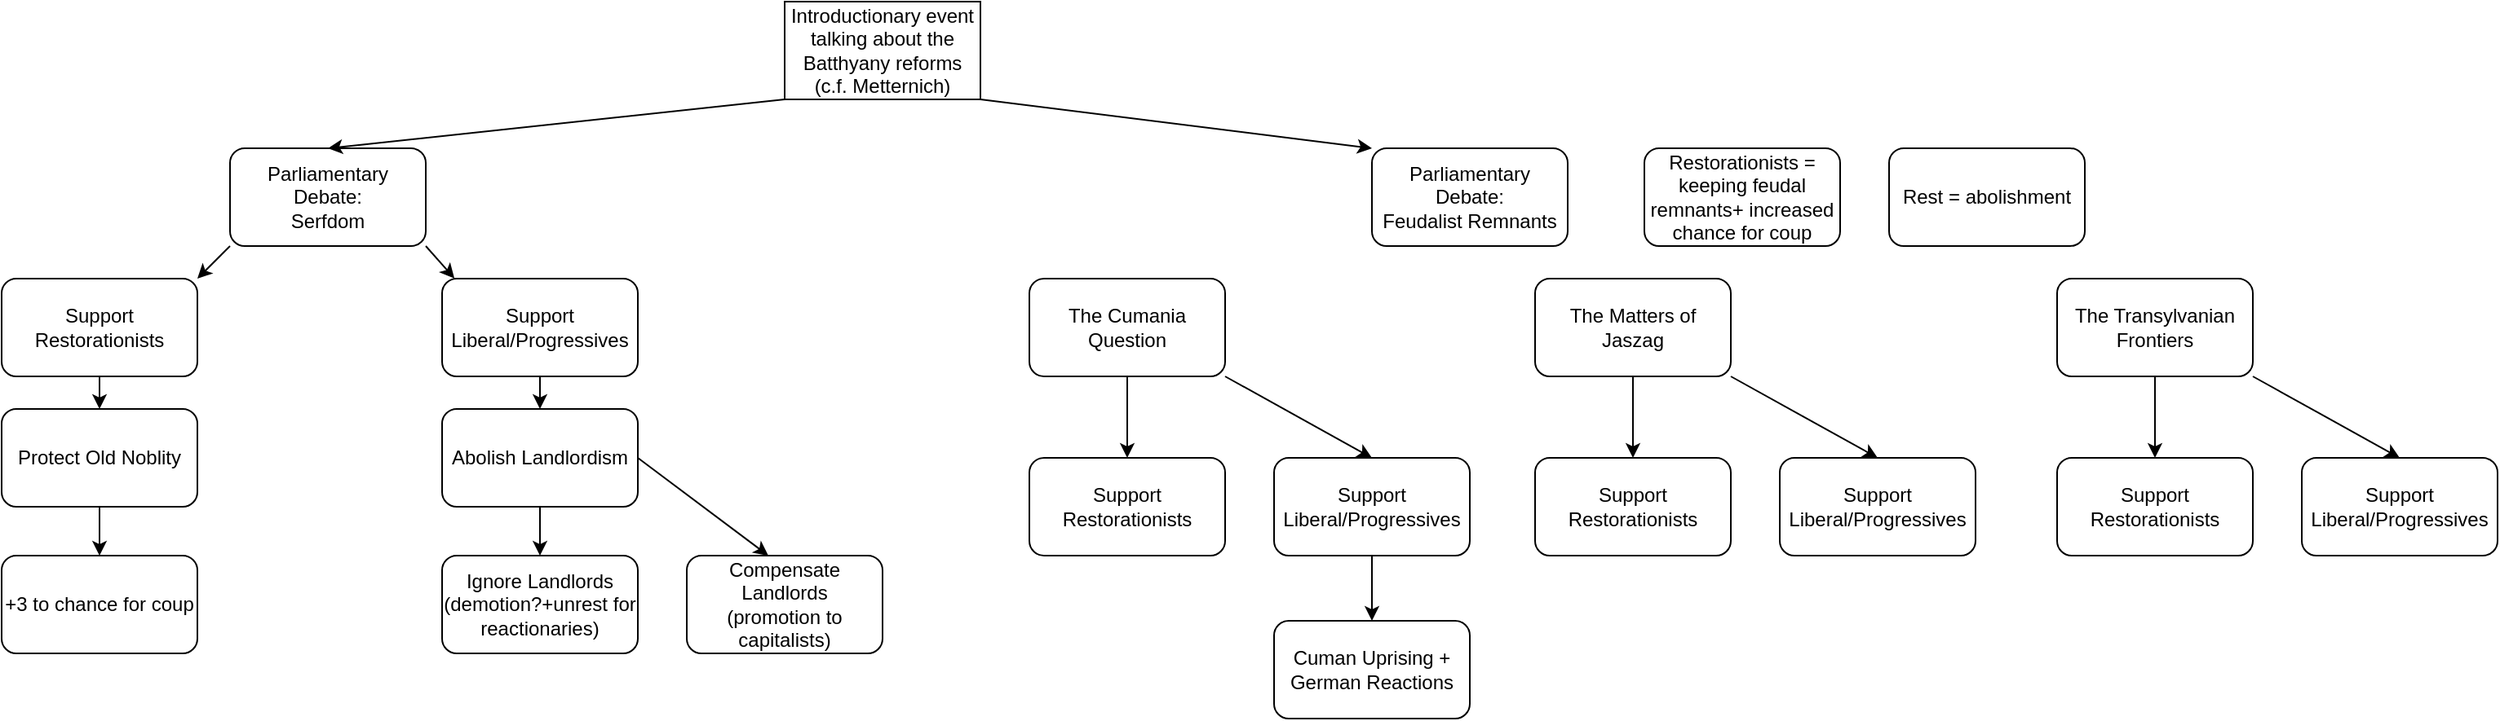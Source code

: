 <mxfile version="21.6.5" type="device">
  <diagram name="Seite-1" id="LdC8rnmi2Jh11xlS057g">
    <mxGraphModel dx="2512" dy="965" grid="1" gridSize="10" guides="1" tooltips="1" connect="1" arrows="1" fold="1" page="1" pageScale="1" pageWidth="827" pageHeight="1169" math="0" shadow="0">
      <root>
        <mxCell id="0" />
        <mxCell id="1" parent="0" />
        <mxCell id="Z2ygmH4dUoYq3m1j7ZEB-1" value="Introductionary event talking about the Batthyany reforms (c.f. Metternich)" style="rounded=0;whiteSpace=wrap;html=1;" vertex="1" parent="1">
          <mxGeometry x="300" y="30" width="120" height="60" as="geometry" />
        </mxCell>
        <mxCell id="Z2ygmH4dUoYq3m1j7ZEB-2" value="Parliamentary Debate:&lt;br&gt;Serfdom" style="rounded=1;whiteSpace=wrap;html=1;" vertex="1" parent="1">
          <mxGeometry x="-40" y="120" width="120" height="60" as="geometry" />
        </mxCell>
        <mxCell id="Z2ygmH4dUoYq3m1j7ZEB-3" value="" style="endArrow=classic;html=1;rounded=0;entryX=0.5;entryY=0;entryDx=0;entryDy=0;exitX=0;exitY=1;exitDx=0;exitDy=0;" edge="1" parent="1" source="Z2ygmH4dUoYq3m1j7ZEB-1" target="Z2ygmH4dUoYq3m1j7ZEB-2">
          <mxGeometry width="50" height="50" relative="1" as="geometry">
            <mxPoint x="360" y="210" as="sourcePoint" />
            <mxPoint x="410" y="160" as="targetPoint" />
          </mxGeometry>
        </mxCell>
        <mxCell id="Z2ygmH4dUoYq3m1j7ZEB-4" value="Support Restorationists" style="rounded=1;whiteSpace=wrap;html=1;" vertex="1" parent="1">
          <mxGeometry x="-180" y="200" width="120" height="60" as="geometry" />
        </mxCell>
        <mxCell id="Z2ygmH4dUoYq3m1j7ZEB-5" value="Support Liberal/Progressives" style="rounded=1;whiteSpace=wrap;html=1;" vertex="1" parent="1">
          <mxGeometry x="90" y="200" width="120" height="60" as="geometry" />
        </mxCell>
        <mxCell id="Z2ygmH4dUoYq3m1j7ZEB-6" value="" style="endArrow=classic;html=1;rounded=0;entryX=0.063;entryY=-0.002;entryDx=0;entryDy=0;entryPerimeter=0;exitX=1;exitY=1;exitDx=0;exitDy=0;" edge="1" parent="1" source="Z2ygmH4dUoYq3m1j7ZEB-2" target="Z2ygmH4dUoYq3m1j7ZEB-5">
          <mxGeometry width="50" height="50" relative="1" as="geometry">
            <mxPoint x="20" y="250" as="sourcePoint" />
            <mxPoint x="70" y="200" as="targetPoint" />
          </mxGeometry>
        </mxCell>
        <mxCell id="Z2ygmH4dUoYq3m1j7ZEB-9" value="" style="endArrow=classic;html=1;rounded=0;entryX=1;entryY=0;entryDx=0;entryDy=0;exitX=0;exitY=1;exitDx=0;exitDy=0;" edge="1" parent="1" source="Z2ygmH4dUoYq3m1j7ZEB-2" target="Z2ygmH4dUoYq3m1j7ZEB-4">
          <mxGeometry width="50" height="50" relative="1" as="geometry">
            <mxPoint x="20" y="250" as="sourcePoint" />
            <mxPoint x="70" y="200" as="targetPoint" />
          </mxGeometry>
        </mxCell>
        <mxCell id="Z2ygmH4dUoYq3m1j7ZEB-11" value="Abolish Landlordism" style="rounded=1;whiteSpace=wrap;html=1;" vertex="1" parent="1">
          <mxGeometry x="90" y="280" width="120" height="60" as="geometry" />
        </mxCell>
        <mxCell id="Z2ygmH4dUoYq3m1j7ZEB-12" value="" style="endArrow=classic;html=1;rounded=0;entryX=0.5;entryY=0;entryDx=0;entryDy=0;exitX=0.5;exitY=1;exitDx=0;exitDy=0;" edge="1" parent="1" source="Z2ygmH4dUoYq3m1j7ZEB-5" target="Z2ygmH4dUoYq3m1j7ZEB-11">
          <mxGeometry width="50" height="50" relative="1" as="geometry">
            <mxPoint x="20" y="300" as="sourcePoint" />
            <mxPoint x="70" y="250" as="targetPoint" />
          </mxGeometry>
        </mxCell>
        <mxCell id="Z2ygmH4dUoYq3m1j7ZEB-14" value="Ignore Landlords&lt;br&gt;(demotion?+unrest for reactionaries)" style="rounded=1;whiteSpace=wrap;html=1;" vertex="1" parent="1">
          <mxGeometry x="90" y="370" width="120" height="60" as="geometry" />
        </mxCell>
        <mxCell id="Z2ygmH4dUoYq3m1j7ZEB-15" value="" style="endArrow=classic;html=1;rounded=0;entryX=0.5;entryY=0;entryDx=0;entryDy=0;exitX=0.5;exitY=1;exitDx=0;exitDy=0;" edge="1" parent="1" source="Z2ygmH4dUoYq3m1j7ZEB-11" target="Z2ygmH4dUoYq3m1j7ZEB-14">
          <mxGeometry width="50" height="50" relative="1" as="geometry">
            <mxPoint x="20" y="370" as="sourcePoint" />
            <mxPoint x="70" y="320" as="targetPoint" />
          </mxGeometry>
        </mxCell>
        <mxCell id="Z2ygmH4dUoYq3m1j7ZEB-17" value="Protect Old Noblity" style="rounded=1;whiteSpace=wrap;html=1;" vertex="1" parent="1">
          <mxGeometry x="-180" y="280" width="120" height="60" as="geometry" />
        </mxCell>
        <mxCell id="Z2ygmH4dUoYq3m1j7ZEB-18" value="" style="endArrow=classic;html=1;rounded=0;entryX=0.5;entryY=0;entryDx=0;entryDy=0;exitX=0.5;exitY=1;exitDx=0;exitDy=0;" edge="1" parent="1" source="Z2ygmH4dUoYq3m1j7ZEB-4" target="Z2ygmH4dUoYq3m1j7ZEB-17">
          <mxGeometry width="50" height="50" relative="1" as="geometry">
            <mxPoint x="380" y="430" as="sourcePoint" />
            <mxPoint x="430" y="380" as="targetPoint" />
          </mxGeometry>
        </mxCell>
        <mxCell id="Z2ygmH4dUoYq3m1j7ZEB-19" value="Compensate Landlords&lt;br&gt;(promotion to capitalists)" style="rounded=1;whiteSpace=wrap;html=1;" vertex="1" parent="1">
          <mxGeometry x="240" y="370" width="120" height="60" as="geometry" />
        </mxCell>
        <mxCell id="Z2ygmH4dUoYq3m1j7ZEB-20" value="" style="endArrow=classic;html=1;rounded=0;entryX=0.5;entryY=0;entryDx=0;entryDy=0;exitX=1;exitY=0.5;exitDx=0;exitDy=0;" edge="1" parent="1" source="Z2ygmH4dUoYq3m1j7ZEB-11">
          <mxGeometry width="50" height="50" relative="1" as="geometry">
            <mxPoint x="-121.68" y="339.52" as="sourcePoint" />
            <mxPoint x="290" y="370" as="targetPoint" />
          </mxGeometry>
        </mxCell>
        <mxCell id="Z2ygmH4dUoYq3m1j7ZEB-21" value="Parliamentary Debate:&lt;br&gt;Feudalist Remnants" style="rounded=1;whiteSpace=wrap;html=1;" vertex="1" parent="1">
          <mxGeometry x="660" y="120" width="120" height="60" as="geometry" />
        </mxCell>
        <mxCell id="Z2ygmH4dUoYq3m1j7ZEB-23" value="+3 to chance for coup" style="rounded=1;whiteSpace=wrap;html=1;" vertex="1" parent="1">
          <mxGeometry x="-180" y="370" width="120" height="60" as="geometry" />
        </mxCell>
        <mxCell id="Z2ygmH4dUoYq3m1j7ZEB-24" value="" style="endArrow=classic;html=1;rounded=0;entryX=0.5;entryY=0;entryDx=0;entryDy=0;exitX=0.5;exitY=1;exitDx=0;exitDy=0;" edge="1" parent="1" source="Z2ygmH4dUoYq3m1j7ZEB-17" target="Z2ygmH4dUoYq3m1j7ZEB-23">
          <mxGeometry width="50" height="50" relative="1" as="geometry">
            <mxPoint x="-10" y="330" as="sourcePoint" />
            <mxPoint x="40" y="280" as="targetPoint" />
          </mxGeometry>
        </mxCell>
        <mxCell id="Z2ygmH4dUoYq3m1j7ZEB-26" value="" style="endArrow=classic;html=1;rounded=0;entryX=0;entryY=0;entryDx=0;entryDy=0;exitX=1;exitY=1;exitDx=0;exitDy=0;" edge="1" parent="1" source="Z2ygmH4dUoYq3m1j7ZEB-1" target="Z2ygmH4dUoYq3m1j7ZEB-21">
          <mxGeometry width="50" height="50" relative="1" as="geometry">
            <mxPoint x="510" y="280" as="sourcePoint" />
            <mxPoint x="560" y="230" as="targetPoint" />
          </mxGeometry>
        </mxCell>
        <mxCell id="Z2ygmH4dUoYq3m1j7ZEB-29" value="Support Restorationists" style="rounded=1;whiteSpace=wrap;html=1;" vertex="1" parent="1">
          <mxGeometry x="450" y="310" width="120" height="60" as="geometry" />
        </mxCell>
        <mxCell id="Z2ygmH4dUoYq3m1j7ZEB-30" value="Support Liberal/Progressives" style="rounded=1;whiteSpace=wrap;html=1;" vertex="1" parent="1">
          <mxGeometry x="600" y="310" width="120" height="60" as="geometry" />
        </mxCell>
        <mxCell id="Z2ygmH4dUoYq3m1j7ZEB-33" value="The Cumania Question" style="rounded=1;whiteSpace=wrap;html=1;" vertex="1" parent="1">
          <mxGeometry x="450" y="200" width="120" height="60" as="geometry" />
        </mxCell>
        <mxCell id="Z2ygmH4dUoYq3m1j7ZEB-35" value="The Matters of Jaszag" style="rounded=1;whiteSpace=wrap;html=1;" vertex="1" parent="1">
          <mxGeometry x="760" y="200" width="120" height="60" as="geometry" />
        </mxCell>
        <mxCell id="Z2ygmH4dUoYq3m1j7ZEB-36" value="The Transylvanian Frontiers" style="rounded=1;whiteSpace=wrap;html=1;" vertex="1" parent="1">
          <mxGeometry x="1080" y="200" width="120" height="60" as="geometry" />
        </mxCell>
        <mxCell id="Z2ygmH4dUoYq3m1j7ZEB-38" value="" style="endArrow=classic;html=1;rounded=0;entryX=0.5;entryY=0;entryDx=0;entryDy=0;exitX=1;exitY=1;exitDx=0;exitDy=0;" edge="1" parent="1" source="Z2ygmH4dUoYq3m1j7ZEB-33" target="Z2ygmH4dUoYq3m1j7ZEB-30">
          <mxGeometry width="50" height="50" relative="1" as="geometry">
            <mxPoint x="620" y="300" as="sourcePoint" />
            <mxPoint x="670" y="250" as="targetPoint" />
          </mxGeometry>
        </mxCell>
        <mxCell id="Z2ygmH4dUoYq3m1j7ZEB-39" value="" style="endArrow=classic;html=1;rounded=0;entryX=0.5;entryY=0;entryDx=0;entryDy=0;exitX=0.5;exitY=1;exitDx=0;exitDy=0;" edge="1" parent="1" source="Z2ygmH4dUoYq3m1j7ZEB-33" target="Z2ygmH4dUoYq3m1j7ZEB-29">
          <mxGeometry width="50" height="50" relative="1" as="geometry">
            <mxPoint x="620" y="300" as="sourcePoint" />
            <mxPoint x="670" y="250" as="targetPoint" />
          </mxGeometry>
        </mxCell>
        <mxCell id="Z2ygmH4dUoYq3m1j7ZEB-41" value="Support Restorationists" style="rounded=1;whiteSpace=wrap;html=1;" vertex="1" parent="1">
          <mxGeometry x="760" y="310" width="120" height="60" as="geometry" />
        </mxCell>
        <mxCell id="Z2ygmH4dUoYq3m1j7ZEB-42" value="Support Liberal/Progressives" style="rounded=1;whiteSpace=wrap;html=1;" vertex="1" parent="1">
          <mxGeometry x="910" y="310" width="120" height="60" as="geometry" />
        </mxCell>
        <mxCell id="Z2ygmH4dUoYq3m1j7ZEB-43" value="Support Restorationists" style="rounded=1;whiteSpace=wrap;html=1;" vertex="1" parent="1">
          <mxGeometry x="1080" y="310" width="120" height="60" as="geometry" />
        </mxCell>
        <mxCell id="Z2ygmH4dUoYq3m1j7ZEB-44" value="Support Liberal/Progressives" style="rounded=1;whiteSpace=wrap;html=1;" vertex="1" parent="1">
          <mxGeometry x="1230" y="310" width="120" height="60" as="geometry" />
        </mxCell>
        <mxCell id="Z2ygmH4dUoYq3m1j7ZEB-45" value="" style="endArrow=classic;html=1;rounded=0;entryX=0.5;entryY=0;entryDx=0;entryDy=0;exitX=1;exitY=1;exitDx=0;exitDy=0;" edge="1" parent="1" source="Z2ygmH4dUoYq3m1j7ZEB-35" target="Z2ygmH4dUoYq3m1j7ZEB-42">
          <mxGeometry width="50" height="50" relative="1" as="geometry">
            <mxPoint x="620" y="300" as="sourcePoint" />
            <mxPoint x="670" y="250" as="targetPoint" />
          </mxGeometry>
        </mxCell>
        <mxCell id="Z2ygmH4dUoYq3m1j7ZEB-46" value="" style="endArrow=classic;html=1;rounded=0;entryX=0.5;entryY=0;entryDx=0;entryDy=0;exitX=0.5;exitY=1;exitDx=0;exitDy=0;" edge="1" parent="1" source="Z2ygmH4dUoYq3m1j7ZEB-35" target="Z2ygmH4dUoYq3m1j7ZEB-41">
          <mxGeometry width="50" height="50" relative="1" as="geometry">
            <mxPoint x="620" y="300" as="sourcePoint" />
            <mxPoint x="670" y="250" as="targetPoint" />
          </mxGeometry>
        </mxCell>
        <mxCell id="Z2ygmH4dUoYq3m1j7ZEB-47" value="" style="endArrow=classic;html=1;rounded=0;entryX=0.5;entryY=0;entryDx=0;entryDy=0;exitX=1;exitY=1;exitDx=0;exitDy=0;" edge="1" parent="1" source="Z2ygmH4dUoYq3m1j7ZEB-36" target="Z2ygmH4dUoYq3m1j7ZEB-44">
          <mxGeometry width="50" height="50" relative="1" as="geometry">
            <mxPoint x="1040" y="350" as="sourcePoint" />
            <mxPoint x="1090" y="300" as="targetPoint" />
          </mxGeometry>
        </mxCell>
        <mxCell id="Z2ygmH4dUoYq3m1j7ZEB-48" value="" style="endArrow=classic;html=1;rounded=0;entryX=0.5;entryY=0;entryDx=0;entryDy=0;exitX=0.5;exitY=1;exitDx=0;exitDy=0;" edge="1" parent="1" source="Z2ygmH4dUoYq3m1j7ZEB-36" target="Z2ygmH4dUoYq3m1j7ZEB-43">
          <mxGeometry width="50" height="50" relative="1" as="geometry">
            <mxPoint x="1040" y="350" as="sourcePoint" />
            <mxPoint x="1090" y="300" as="targetPoint" />
          </mxGeometry>
        </mxCell>
        <mxCell id="Z2ygmH4dUoYq3m1j7ZEB-49" value="Restorationists = keeping feudal remnants+ increased chance for coup" style="rounded=1;whiteSpace=wrap;html=1;" vertex="1" parent="1">
          <mxGeometry x="827" y="120" width="120" height="60" as="geometry" />
        </mxCell>
        <mxCell id="Z2ygmH4dUoYq3m1j7ZEB-50" value="Rest = abolishment" style="rounded=1;whiteSpace=wrap;html=1;" vertex="1" parent="1">
          <mxGeometry x="977" y="120" width="120" height="60" as="geometry" />
        </mxCell>
        <mxCell id="Z2ygmH4dUoYq3m1j7ZEB-51" value="Cuman Uprising + German Reactions" style="rounded=1;whiteSpace=wrap;html=1;" vertex="1" parent="1">
          <mxGeometry x="600" y="410" width="120" height="60" as="geometry" />
        </mxCell>
        <mxCell id="Z2ygmH4dUoYq3m1j7ZEB-52" value="" style="endArrow=classic;html=1;rounded=0;entryX=0.5;entryY=0;entryDx=0;entryDy=0;exitX=0.5;exitY=1;exitDx=0;exitDy=0;" edge="1" parent="1" source="Z2ygmH4dUoYq3m1j7ZEB-30" target="Z2ygmH4dUoYq3m1j7ZEB-51">
          <mxGeometry width="50" height="50" relative="1" as="geometry">
            <mxPoint x="1060" y="320" as="sourcePoint" />
            <mxPoint x="1110" y="270" as="targetPoint" />
          </mxGeometry>
        </mxCell>
      </root>
    </mxGraphModel>
  </diagram>
</mxfile>
